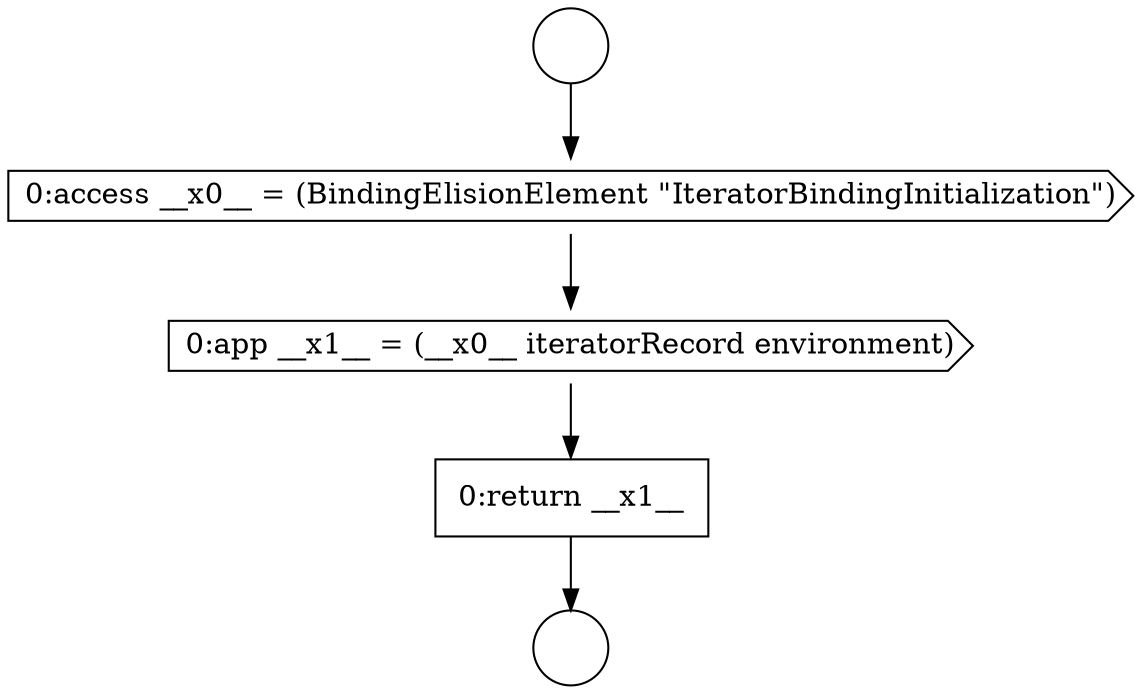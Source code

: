 digraph {
  node5989 [shape=circle label=" " color="black" fillcolor="white" style=filled]
  node5988 [shape=circle label=" " color="black" fillcolor="white" style=filled]
  node5992 [shape=none, margin=0, label=<<font color="black">
    <table border="0" cellborder="1" cellspacing="0" cellpadding="10">
      <tr><td align="left">0:return __x1__</td></tr>
    </table>
  </font>> color="black" fillcolor="white" style=filled]
  node5991 [shape=cds, label=<<font color="black">0:app __x1__ = (__x0__ iteratorRecord environment)</font>> color="black" fillcolor="white" style=filled]
  node5990 [shape=cds, label=<<font color="black">0:access __x0__ = (BindingElisionElement &quot;IteratorBindingInitialization&quot;)</font>> color="black" fillcolor="white" style=filled]
  node5988 -> node5990 [ color="black"]
  node5990 -> node5991 [ color="black"]
  node5991 -> node5992 [ color="black"]
  node5992 -> node5989 [ color="black"]
}

